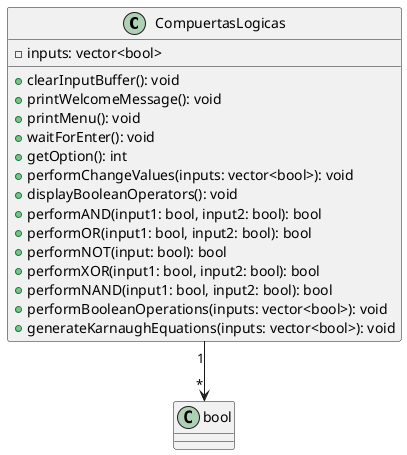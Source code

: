 @startuml Diagrama Compuertas Lógicas

class CompuertasLogicas {
  - inputs: vector<bool>
  + clearInputBuffer(): void
  + printWelcomeMessage(): void
  + printMenu(): void
  + waitForEnter(): void
  + getOption(): int
  + performChangeValues(inputs: vector<bool>): void
  + displayBooleanOperators(): void
  + performAND(input1: bool, input2: bool): bool
  + performOR(input1: bool, input2: bool): bool
  + performNOT(input: bool): bool
  + performXOR(input1: bool, input2: bool): bool
  + performNAND(input1: bool, input2: bool): bool
  + performBooleanOperations(inputs: vector<bool>): void
  + generateKarnaughEquations(inputs: vector<bool>): void
}

CompuertasLogicas "1" --> "*" bool

@enduml
